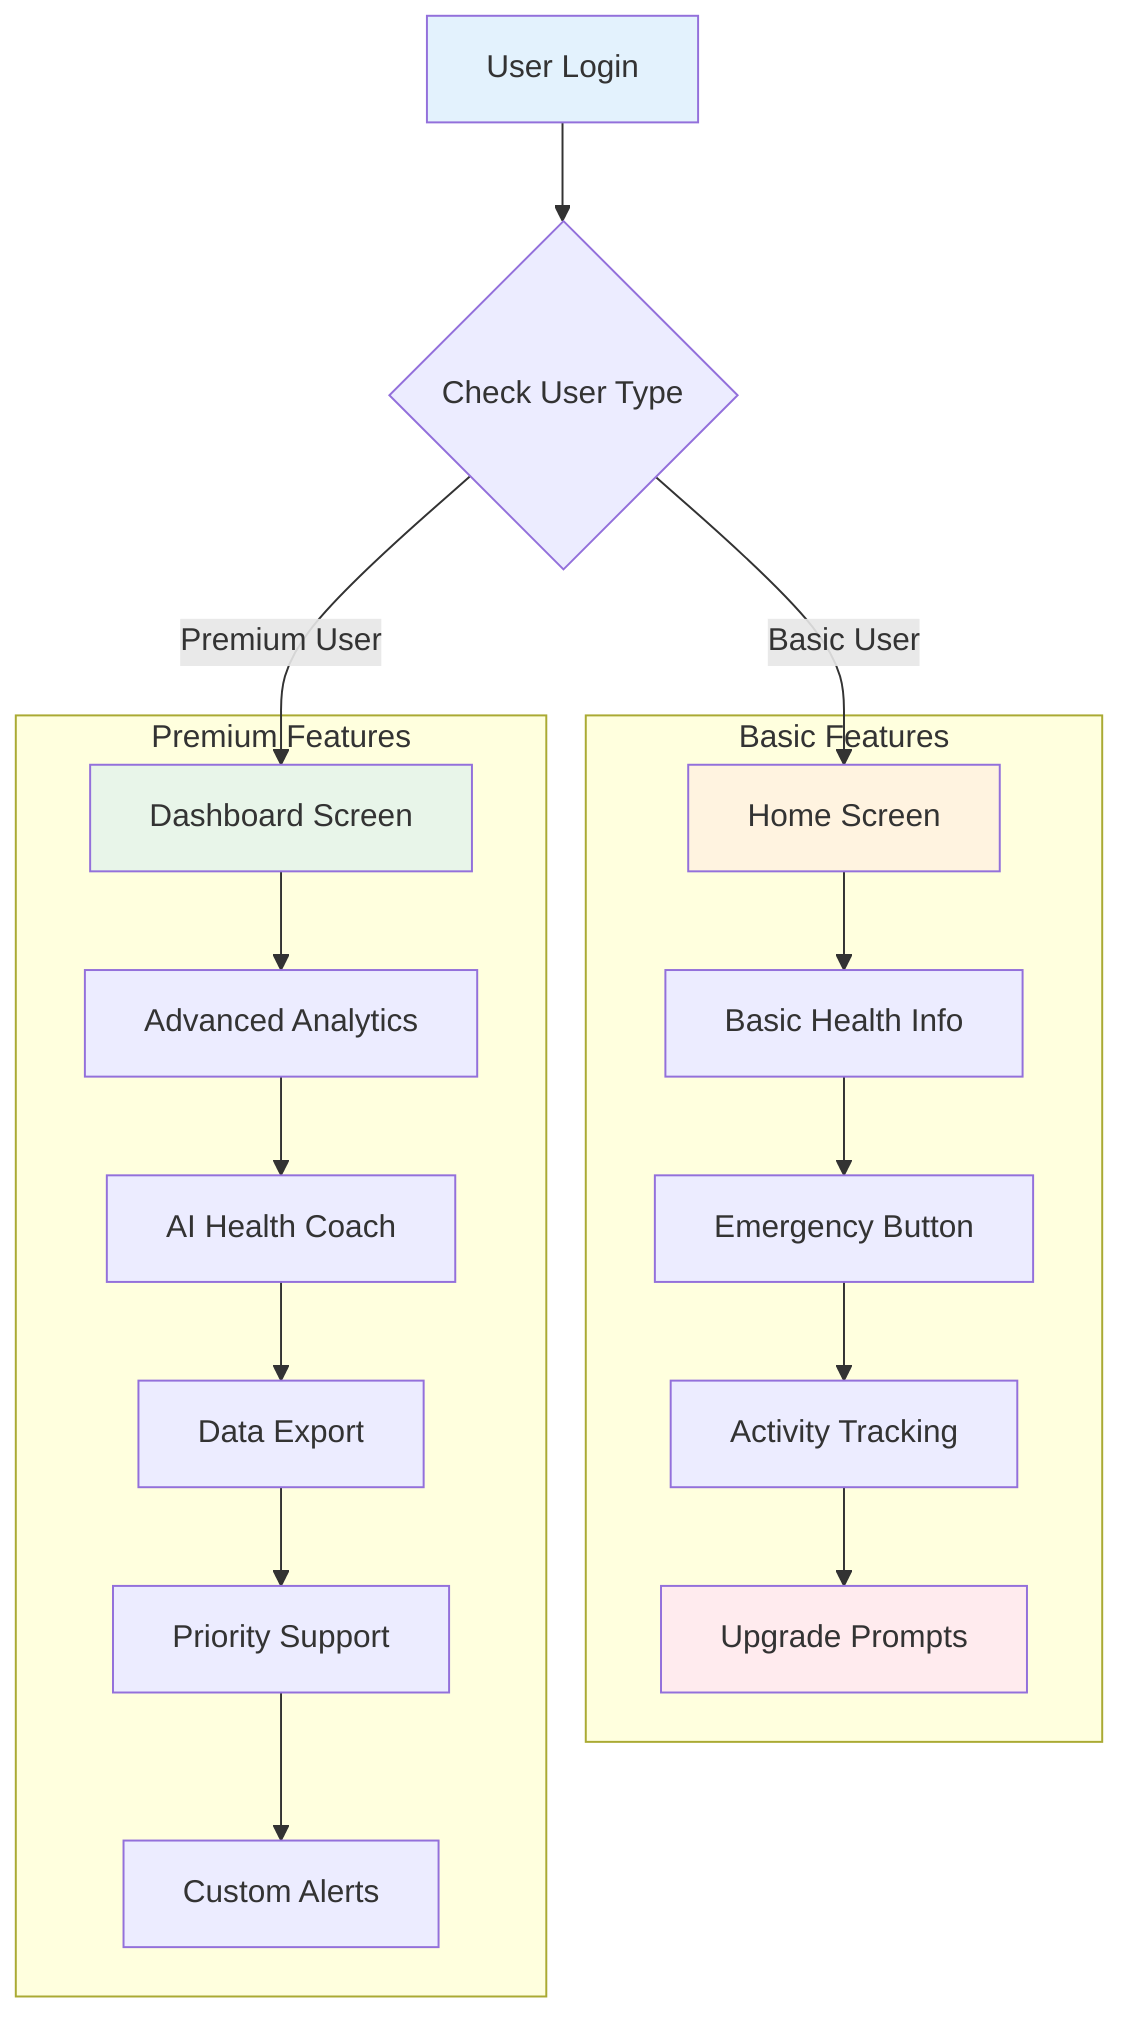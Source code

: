 graph TB
    A[User Login] --> B{Check User Type}
    B -->|Basic User| C[Home Screen]
    B -->|Premium User| D[Dashboard Screen]
    
    subgraph "Basic Features"
        C --> E[Basic Health Info]
        E --> F[Emergency Button]
        F --> G[Activity Tracking]
        G --> H[Upgrade Prompts]
    end
    
    subgraph "Premium Features"
        D --> I[Advanced Analytics]
        I --> J[AI Health Coach]
        J --> K[Data Export]
        K --> L[Priority Support]
        L --> M[Custom Alerts]
    end
    
    style A fill:#e3f2fd
    style C fill:#fff3e0
    style D fill:#e8f5e9
    style H fill:#ffebee